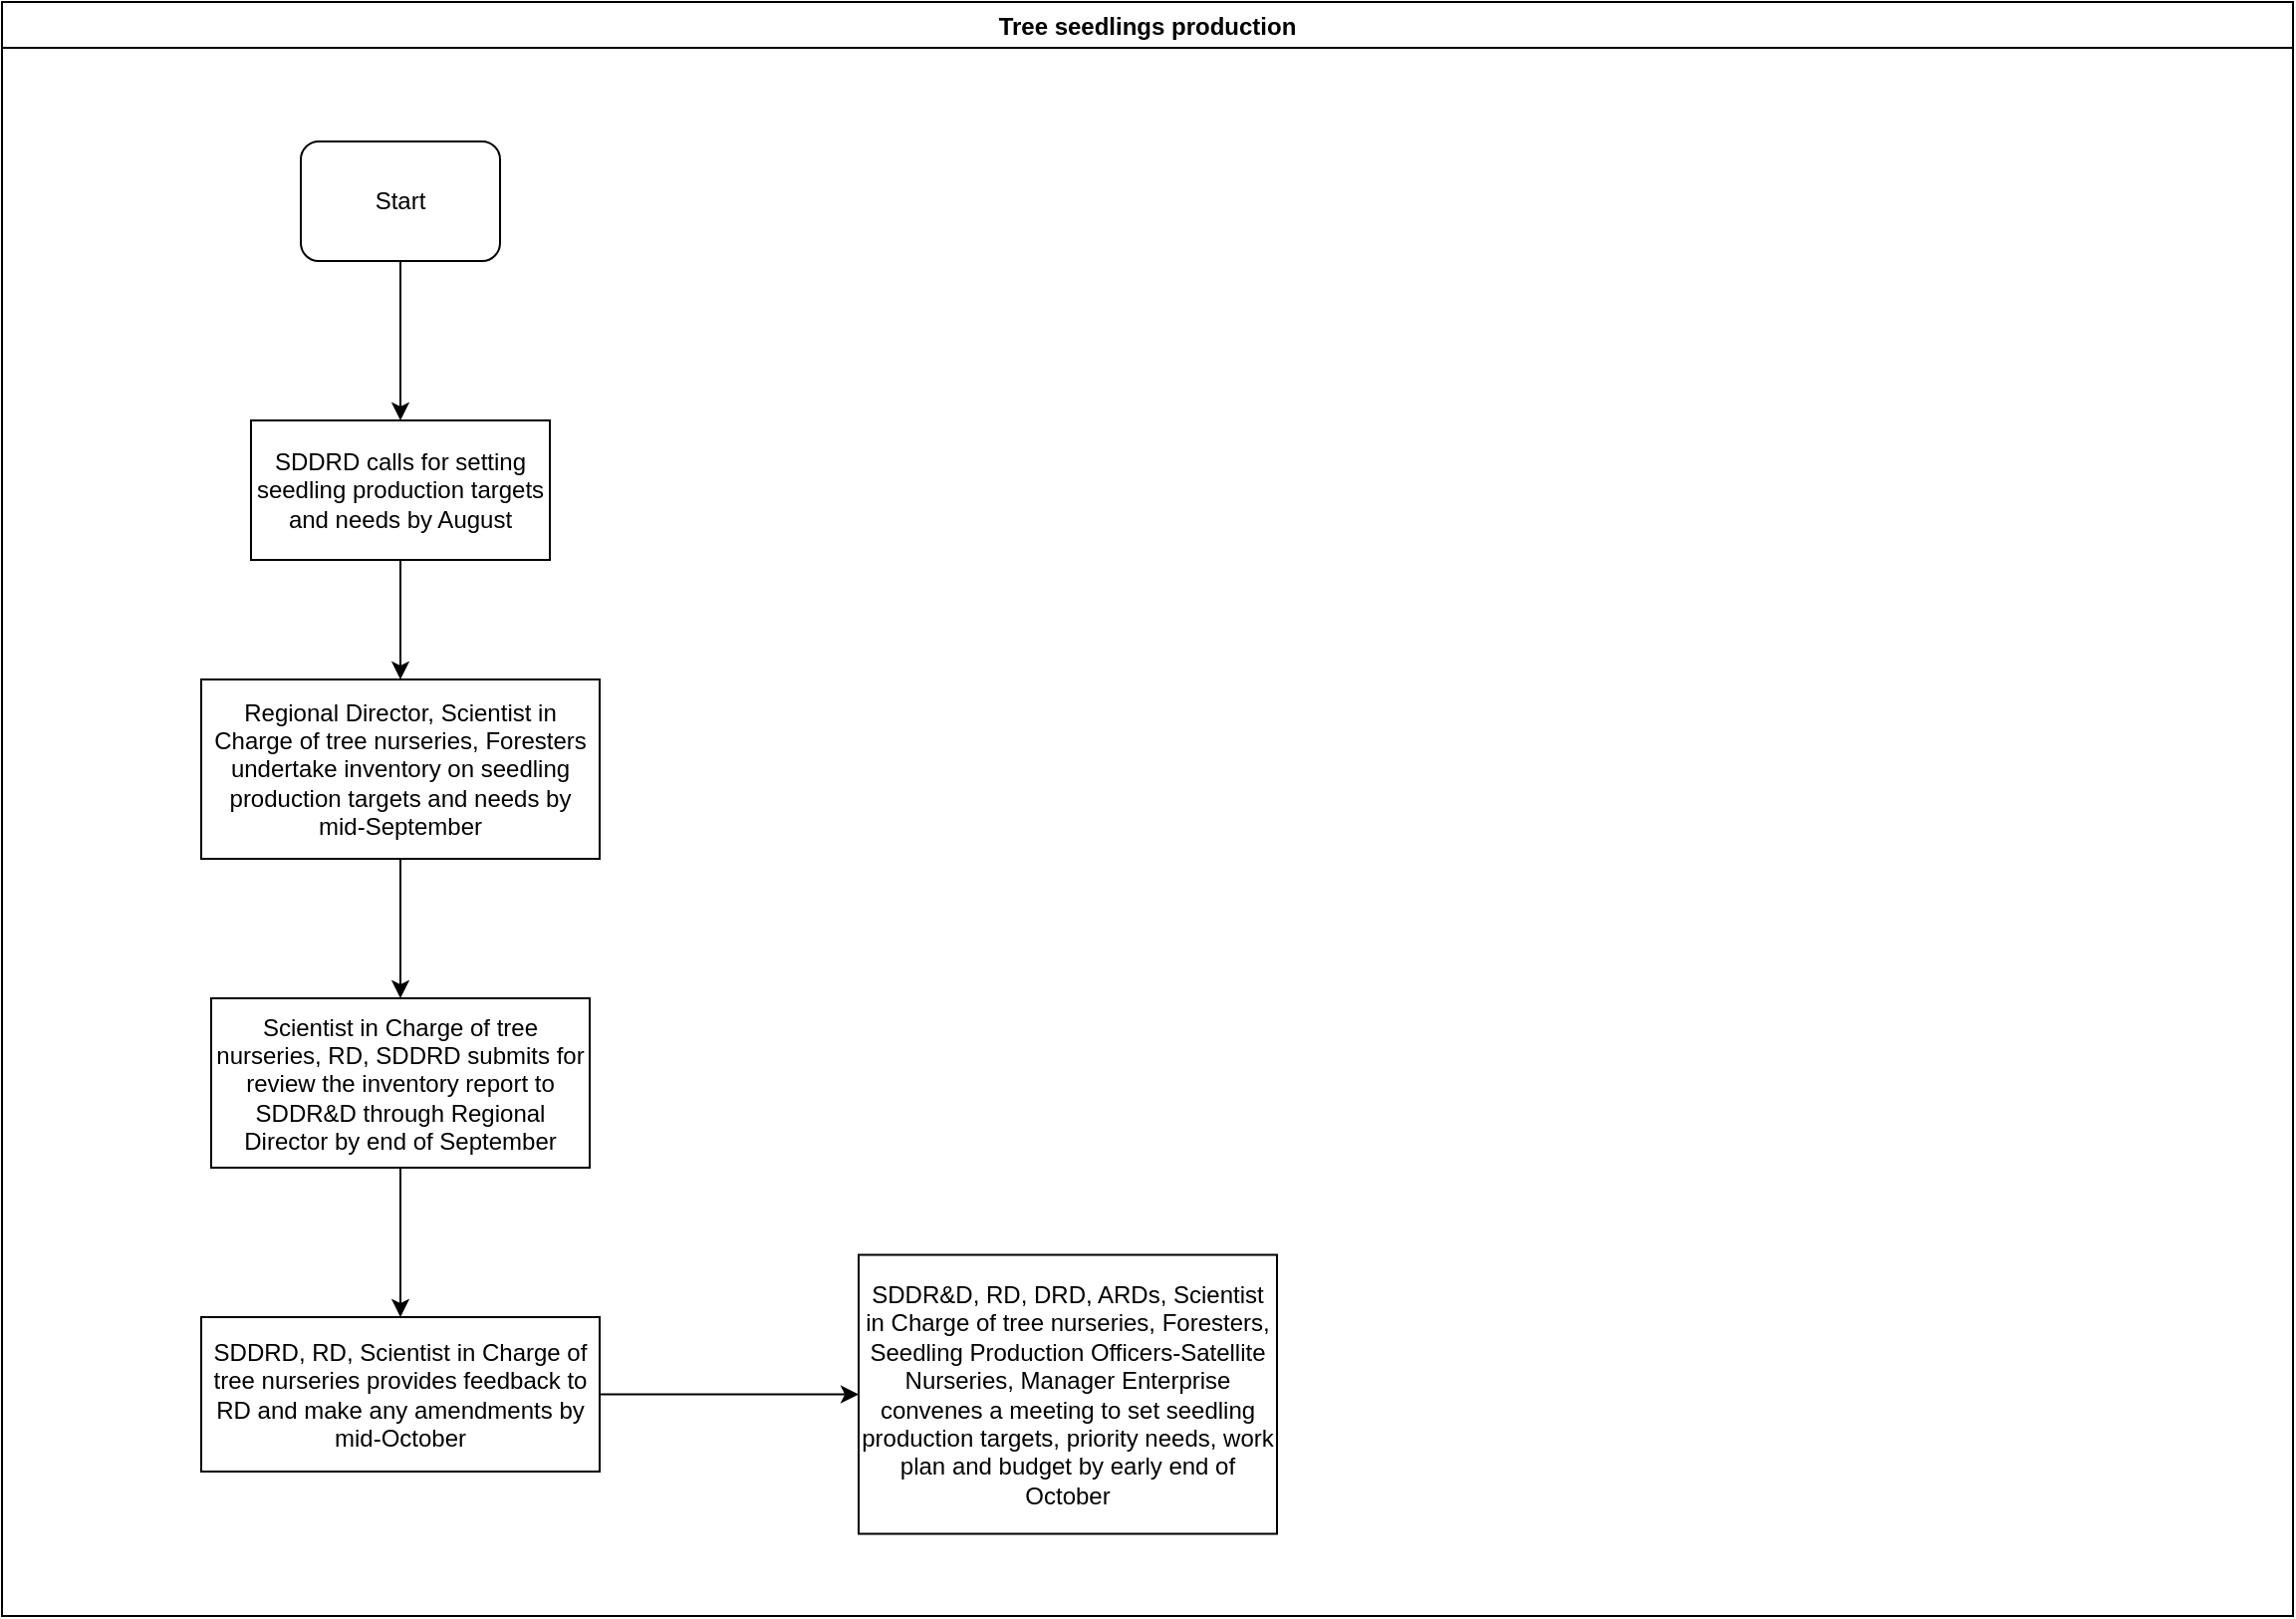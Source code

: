 <mxfile version="14.2.7" type="github">
  <diagram id="5zCdjWw3TfICZzwGT9ux" name="Page-1">
    <mxGraphModel dx="1038" dy="547" grid="1" gridSize="10" guides="1" tooltips="1" connect="1" arrows="1" fold="1" page="1" pageScale="1" pageWidth="1169" pageHeight="827" math="0" shadow="0">
      <root>
        <mxCell id="0" />
        <mxCell id="1" parent="0" />
        <mxCell id="VUJQqh5qZJxquNSaiEC0-1" value="Tree seedlings production" style="swimlane;" vertex="1" parent="1">
          <mxGeometry x="10" y="10" width="1150" height="810" as="geometry" />
        </mxCell>
        <mxCell id="VUJQqh5qZJxquNSaiEC0-2" value="Start" style="rounded=1;whiteSpace=wrap;html=1;" vertex="1" parent="VUJQqh5qZJxquNSaiEC0-1">
          <mxGeometry x="150" y="70" width="100" height="60" as="geometry" />
        </mxCell>
        <mxCell id="VUJQqh5qZJxquNSaiEC0-5" value="SDDRD calls for setting seedling production targets and needs by August" style="rounded=0;whiteSpace=wrap;html=1;" vertex="1" parent="VUJQqh5qZJxquNSaiEC0-1">
          <mxGeometry x="125" y="210" width="150" height="70" as="geometry" />
        </mxCell>
        <mxCell id="VUJQqh5qZJxquNSaiEC0-4" value="" style="edgeStyle=orthogonalEdgeStyle;rounded=0;orthogonalLoop=1;jettySize=auto;html=1;" edge="1" parent="VUJQqh5qZJxquNSaiEC0-1" source="VUJQqh5qZJxquNSaiEC0-2" target="VUJQqh5qZJxquNSaiEC0-5">
          <mxGeometry relative="1" as="geometry">
            <mxPoint x="200" y="210" as="targetPoint" />
          </mxGeometry>
        </mxCell>
        <mxCell id="VUJQqh5qZJxquNSaiEC0-8" value="Scientist in Charge of tree nurseries, RD, SDDRD submits for review the inventory report to SDDR&amp;amp;D through Regional Director by end of September" style="whiteSpace=wrap;html=1;rounded=0;" vertex="1" parent="VUJQqh5qZJxquNSaiEC0-1">
          <mxGeometry x="105" y="500" width="190" height="85" as="geometry" />
        </mxCell>
        <mxCell id="VUJQqh5qZJxquNSaiEC0-12" value="SDDR&amp;amp;D, RD, DRD, ARDs, Scientist in Charge of tree nurseries, Foresters, Seedling Production Officers-Satellite Nurseries, Manager Enterprise convenes a meeting to set seedling production targets, priority needs, work plan and budget by early end of October" style="whiteSpace=wrap;html=1;rounded=0;" vertex="1" parent="VUJQqh5qZJxquNSaiEC0-1">
          <mxGeometry x="430" y="628.75" width="210" height="140" as="geometry" />
        </mxCell>
        <mxCell id="VUJQqh5qZJxquNSaiEC0-9" value="" style="edgeStyle=orthogonalEdgeStyle;rounded=0;orthogonalLoop=1;jettySize=auto;html=1;" edge="1" parent="1" source="VUJQqh5qZJxquNSaiEC0-6" target="VUJQqh5qZJxquNSaiEC0-8">
          <mxGeometry relative="1" as="geometry" />
        </mxCell>
        <mxCell id="VUJQqh5qZJxquNSaiEC0-6" value="Regional Director, Scientist in Charge of tree nurseries, Foresters undertake inventory on seedling production targets and needs by mid-September" style="rounded=0;whiteSpace=wrap;html=1;" vertex="1" parent="1">
          <mxGeometry x="110" y="350" width="200" height="90" as="geometry" />
        </mxCell>
        <mxCell id="VUJQqh5qZJxquNSaiEC0-7" value="" style="edgeStyle=orthogonalEdgeStyle;rounded=0;orthogonalLoop=1;jettySize=auto;html=1;" edge="1" parent="1" source="VUJQqh5qZJxquNSaiEC0-5" target="VUJQqh5qZJxquNSaiEC0-6">
          <mxGeometry relative="1" as="geometry" />
        </mxCell>
        <mxCell id="VUJQqh5qZJxquNSaiEC0-13" value="" style="edgeStyle=orthogonalEdgeStyle;rounded=0;orthogonalLoop=1;jettySize=auto;html=1;" edge="1" parent="1" source="VUJQqh5qZJxquNSaiEC0-10" target="VUJQqh5qZJxquNSaiEC0-12">
          <mxGeometry relative="1" as="geometry" />
        </mxCell>
        <mxCell id="VUJQqh5qZJxquNSaiEC0-10" value="SDDRD, RD, Scientist in Charge of tree nurseries provides feedback to RD and make any amendments by mid-October" style="whiteSpace=wrap;html=1;rounded=0;" vertex="1" parent="1">
          <mxGeometry x="110" y="670" width="200" height="77.5" as="geometry" />
        </mxCell>
        <mxCell id="VUJQqh5qZJxquNSaiEC0-11" value="" style="edgeStyle=orthogonalEdgeStyle;rounded=0;orthogonalLoop=1;jettySize=auto;html=1;" edge="1" parent="1" source="VUJQqh5qZJxquNSaiEC0-8" target="VUJQqh5qZJxquNSaiEC0-10">
          <mxGeometry relative="1" as="geometry" />
        </mxCell>
      </root>
    </mxGraphModel>
  </diagram>
</mxfile>
